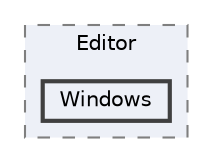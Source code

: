 digraph "external/spine-runtimes/spine-unity/Assets/Spine/Editor/spine-unity/Editor/Windows"
{
 // LATEX_PDF_SIZE
  bgcolor="transparent";
  edge [fontname=Helvetica,fontsize=10,labelfontname=Helvetica,labelfontsize=10];
  node [fontname=Helvetica,fontsize=10,shape=box,height=0.2,width=0.4];
  compound=true
  subgraph clusterdir_b60443c2e6a0f80981895f45b59bc9fc {
    graph [ bgcolor="#edf0f7", pencolor="grey50", label="Editor", fontname=Helvetica,fontsize=10 style="filled,dashed", URL="dir_b60443c2e6a0f80981895f45b59bc9fc.html",tooltip=""]
  dir_99d34530b13d303f27738a39a3031d77 [label="Windows", fillcolor="#edf0f7", color="grey25", style="filled,bold", URL="dir_99d34530b13d303f27738a39a3031d77.html",tooltip=""];
  }
}
